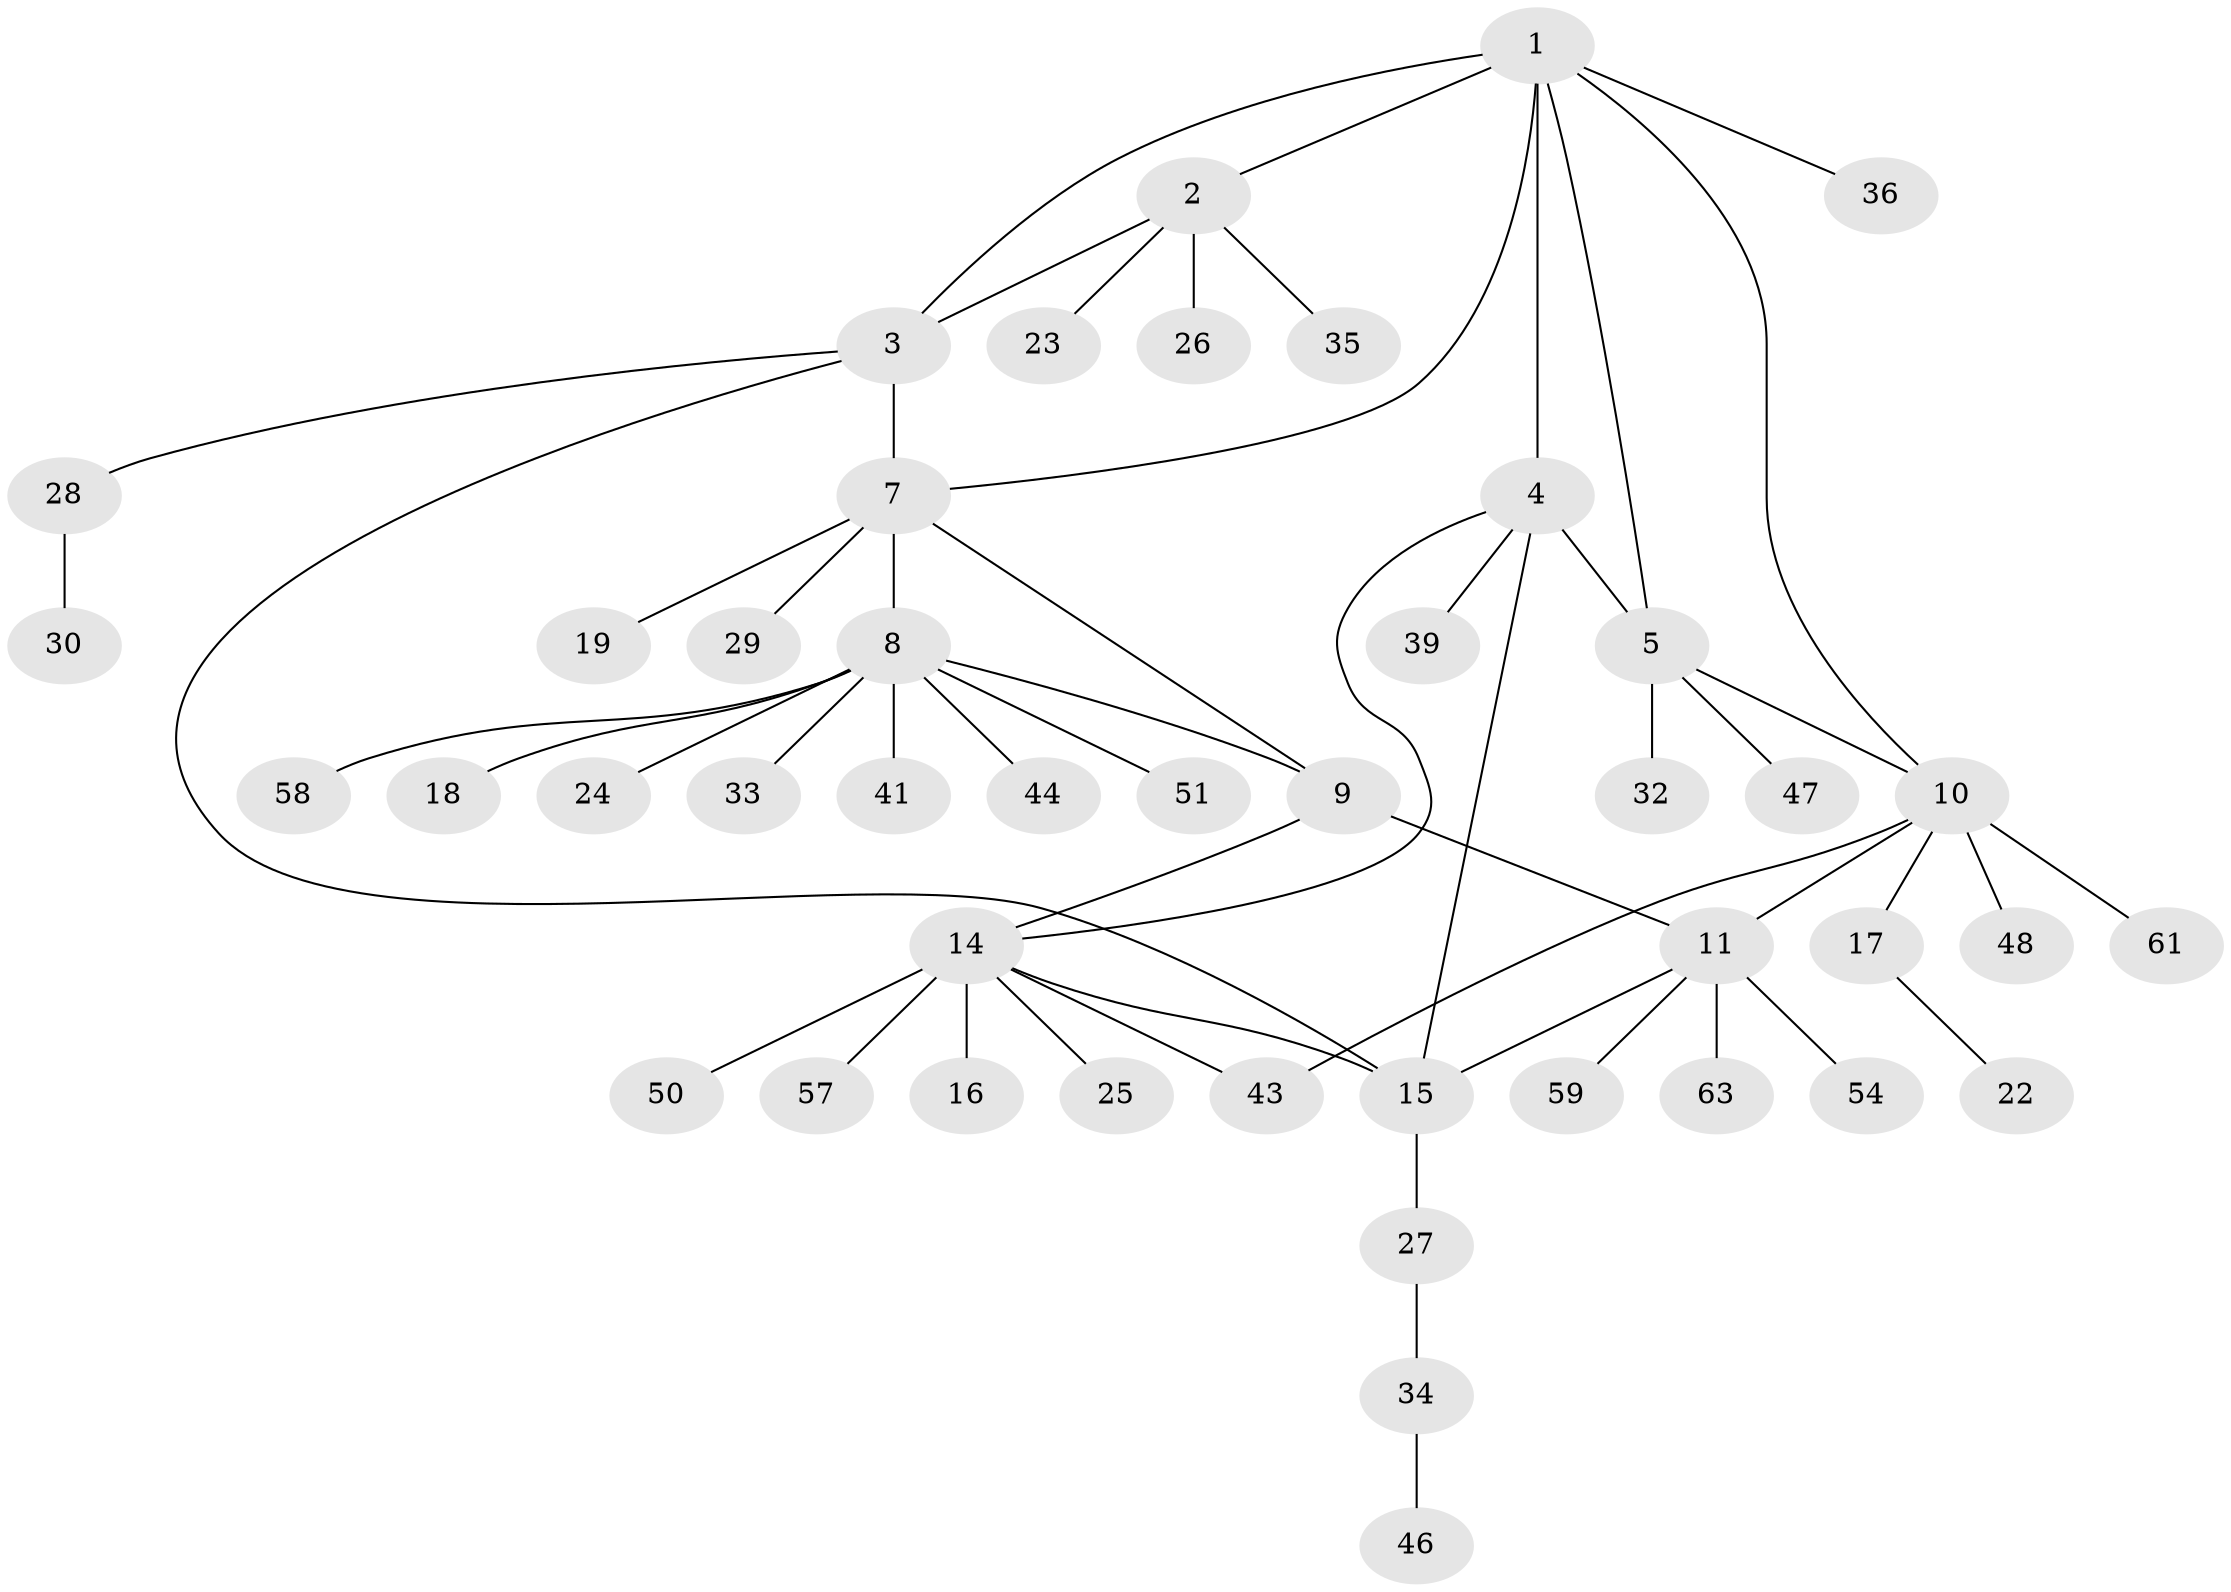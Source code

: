// original degree distribution, {4: 0.046875, 6: 0.046875, 5: 0.03125, 7: 0.046875, 10: 0.015625, 3: 0.09375, 9: 0.015625, 1: 0.59375, 2: 0.109375}
// Generated by graph-tools (version 1.1) at 2025/11/02/27/25 16:11:37]
// undirected, 45 vertices, 55 edges
graph export_dot {
graph [start="1"]
  node [color=gray90,style=filled];
  1 [super="+6"];
  2 [super="+31"];
  3 [super="+21"];
  4 [super="+13"];
  5 [super="+52"];
  7 [super="+37"];
  8 [super="+38"];
  9;
  10 [super="+12"];
  11 [super="+42"];
  14 [super="+20"];
  15 [super="+53"];
  16;
  17;
  18;
  19;
  22 [super="+56"];
  23;
  24;
  25;
  26;
  27 [super="+64"];
  28 [super="+49"];
  29;
  30;
  32;
  33;
  34 [super="+60"];
  35;
  36 [super="+45"];
  39 [super="+40"];
  41;
  43 [super="+55"];
  44;
  46;
  47 [super="+62"];
  48;
  50;
  51;
  54;
  57;
  58;
  59;
  61;
  63;
  1 -- 2;
  1 -- 3;
  1 -- 10;
  1 -- 4;
  1 -- 5;
  1 -- 36;
  1 -- 7;
  2 -- 3;
  2 -- 23;
  2 -- 26;
  2 -- 35;
  3 -- 7;
  3 -- 15;
  3 -- 28;
  4 -- 5;
  4 -- 39;
  4 -- 14;
  4 -- 15;
  5 -- 10;
  5 -- 32;
  5 -- 47;
  7 -- 8;
  7 -- 9;
  7 -- 19;
  7 -- 29;
  8 -- 9;
  8 -- 18;
  8 -- 24;
  8 -- 33;
  8 -- 41;
  8 -- 44;
  8 -- 51;
  8 -- 58;
  9 -- 11;
  9 -- 14;
  10 -- 11 [weight=2];
  10 -- 48;
  10 -- 17;
  10 -- 43;
  10 -- 61;
  11 -- 15;
  11 -- 54;
  11 -- 59;
  11 -- 63;
  14 -- 15;
  14 -- 16;
  14 -- 25;
  14 -- 43;
  14 -- 50;
  14 -- 57;
  15 -- 27;
  17 -- 22;
  27 -- 34;
  28 -- 30;
  34 -- 46;
}
